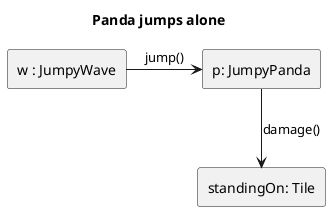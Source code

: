 @startuml
title Panda jumps alone

rectangle "w : JumpyWave" as w
rectangle "p: JumpyPanda" as p2
rectangle "standingOn: Tile" as standingOn

w->p2: jump()

p2-down->standingOn : damage()

@enduml
